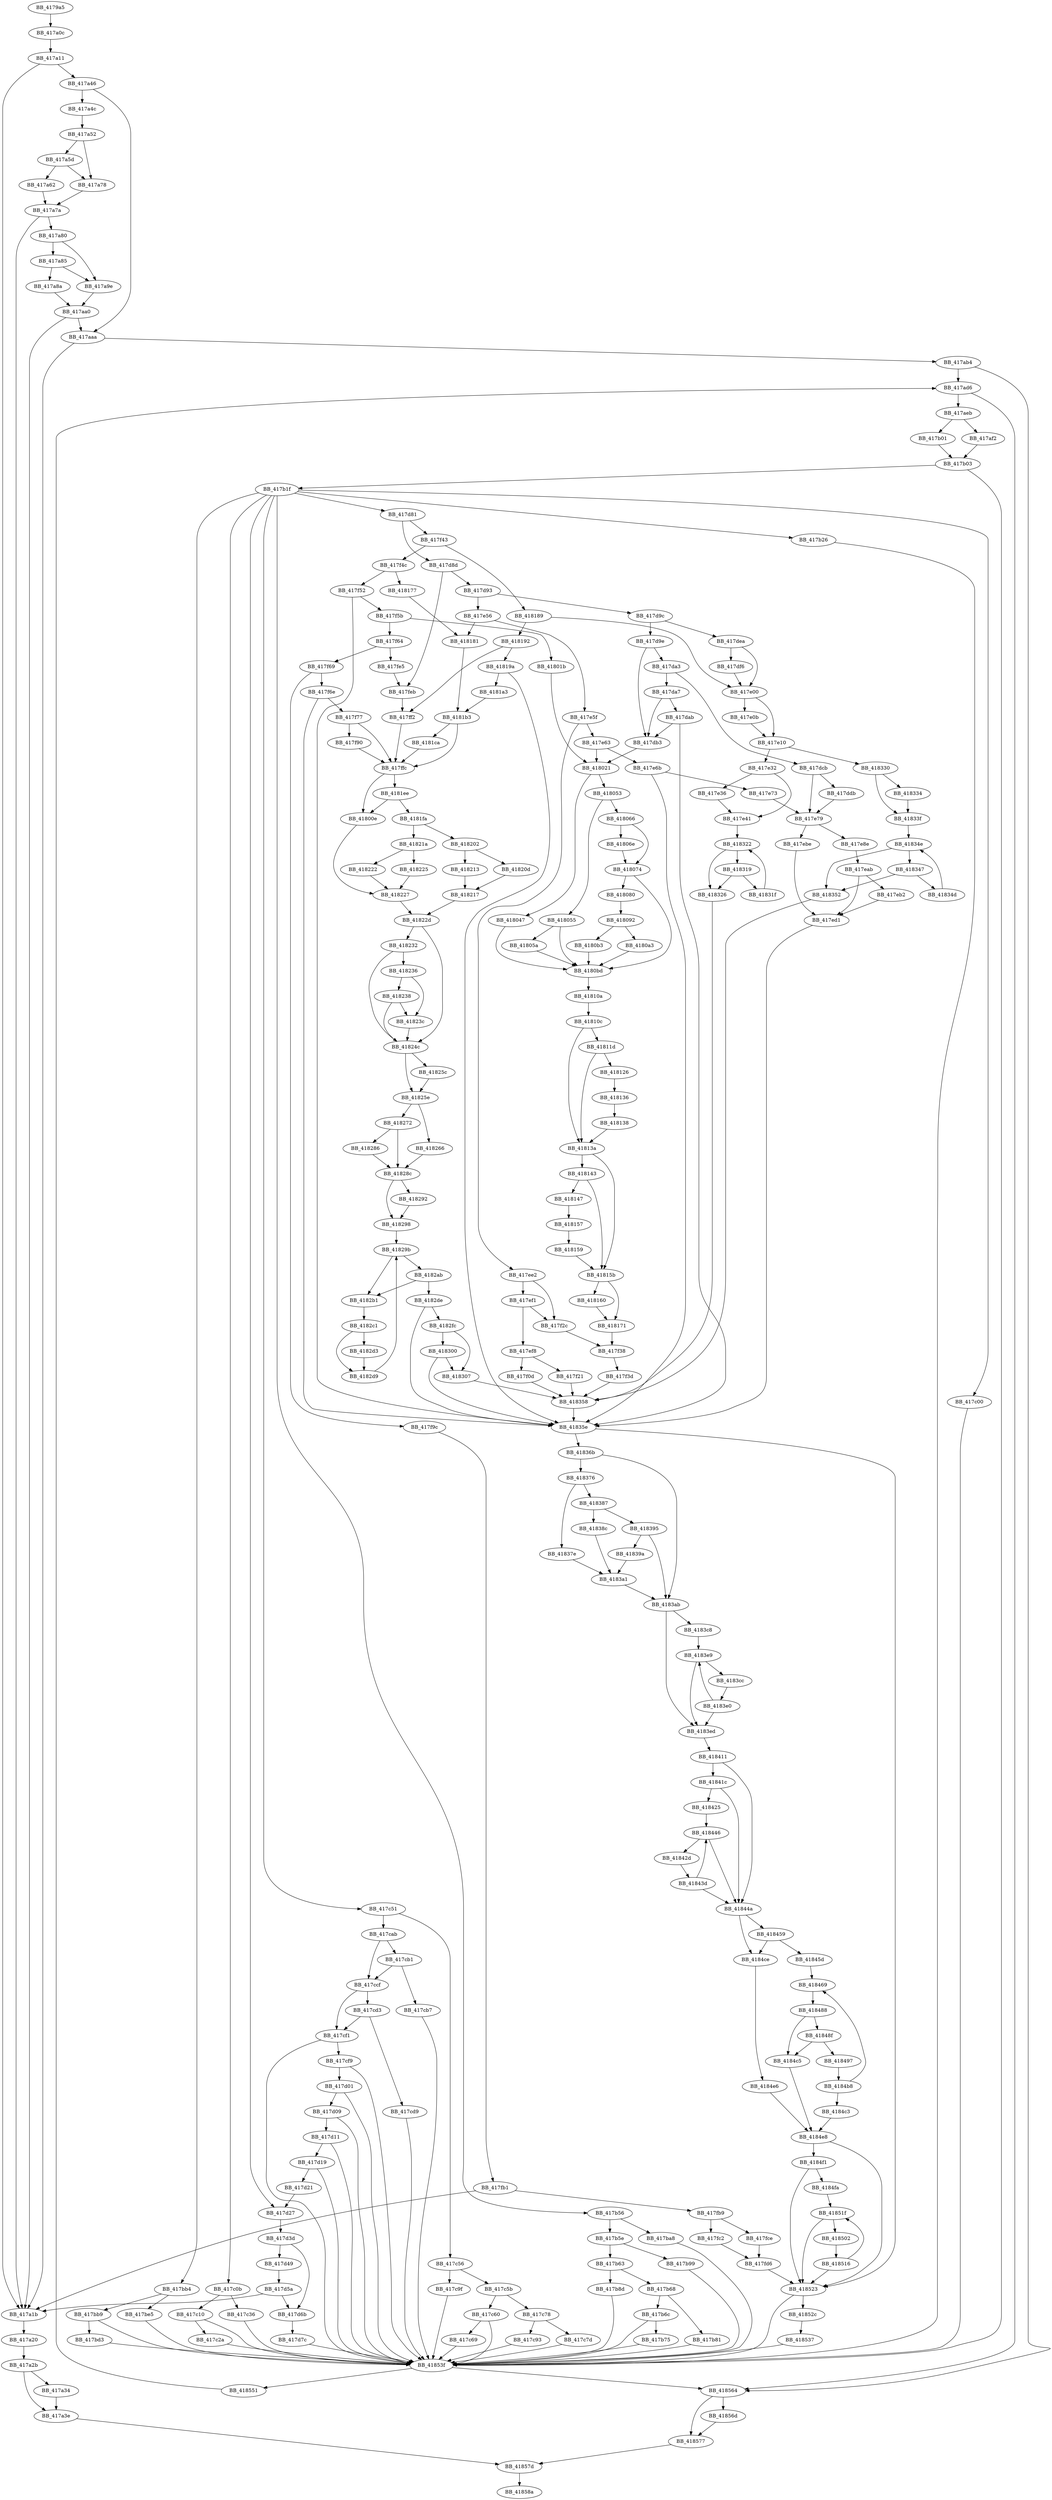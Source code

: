 DiGraph __output_l{
BB_4179a5->BB_417a0c
BB_417a0c->BB_417a11
BB_417a11->BB_417a1b
BB_417a11->BB_417a46
BB_417a1b->BB_417a20
BB_417a20->BB_417a2b
BB_417a2b->BB_417a34
BB_417a2b->BB_417a3e
BB_417a34->BB_417a3e
BB_417a3e->BB_41857d
BB_417a46->BB_417a4c
BB_417a46->BB_417aaa
BB_417a4c->BB_417a52
BB_417a52->BB_417a5d
BB_417a52->BB_417a78
BB_417a5d->BB_417a62
BB_417a5d->BB_417a78
BB_417a62->BB_417a7a
BB_417a78->BB_417a7a
BB_417a7a->BB_417a1b
BB_417a7a->BB_417a80
BB_417a80->BB_417a85
BB_417a80->BB_417a9e
BB_417a85->BB_417a8a
BB_417a85->BB_417a9e
BB_417a8a->BB_417aa0
BB_417a9e->BB_417aa0
BB_417aa0->BB_417a1b
BB_417aa0->BB_417aaa
BB_417aaa->BB_417a1b
BB_417aaa->BB_417ab4
BB_417ab4->BB_417ad6
BB_417ab4->BB_418564
BB_417ad6->BB_417aeb
BB_417ad6->BB_418564
BB_417aeb->BB_417af2
BB_417aeb->BB_417b01
BB_417af2->BB_417b03
BB_417b01->BB_417b03
BB_417b03->BB_417b1f
BB_417b03->BB_41853f
BB_417b1f->BB_417b26
BB_417b1f->BB_417b56
BB_417b1f->BB_417bb4
BB_417b1f->BB_417c00
BB_417b1f->BB_417c0b
BB_417b1f->BB_417c51
BB_417b1f->BB_417d27
BB_417b1f->BB_417d81
BB_417b26->BB_41853f
BB_417b56->BB_417b5e
BB_417b56->BB_417ba8
BB_417b5e->BB_417b63
BB_417b5e->BB_417b99
BB_417b63->BB_417b68
BB_417b63->BB_417b8d
BB_417b68->BB_417b6c
BB_417b68->BB_417b81
BB_417b6c->BB_417b75
BB_417b6c->BB_41853f
BB_417b75->BB_41853f
BB_417b81->BB_41853f
BB_417b8d->BB_41853f
BB_417b99->BB_41853f
BB_417ba8->BB_41853f
BB_417bb4->BB_417bb9
BB_417bb4->BB_417be5
BB_417bb9->BB_417bd3
BB_417bb9->BB_41853f
BB_417bd3->BB_41853f
BB_417be5->BB_41853f
BB_417c00->BB_41853f
BB_417c0b->BB_417c10
BB_417c0b->BB_417c36
BB_417c10->BB_417c2a
BB_417c10->BB_41853f
BB_417c2a->BB_41853f
BB_417c36->BB_41853f
BB_417c51->BB_417c56
BB_417c51->BB_417cab
BB_417c56->BB_417c5b
BB_417c56->BB_417c9f
BB_417c5b->BB_417c60
BB_417c5b->BB_417c78
BB_417c60->BB_417c69
BB_417c60->BB_41853f
BB_417c69->BB_41853f
BB_417c78->BB_417c7d
BB_417c78->BB_417c93
BB_417c7d->BB_41853f
BB_417c93->BB_41853f
BB_417c9f->BB_41853f
BB_417cab->BB_417cb1
BB_417cab->BB_417ccf
BB_417cb1->BB_417cb7
BB_417cb1->BB_417ccf
BB_417cb7->BB_41853f
BB_417ccf->BB_417cd3
BB_417ccf->BB_417cf1
BB_417cd3->BB_417cd9
BB_417cd3->BB_417cf1
BB_417cd9->BB_41853f
BB_417cf1->BB_417cf9
BB_417cf1->BB_41853f
BB_417cf9->BB_417d01
BB_417cf9->BB_41853f
BB_417d01->BB_417d09
BB_417d01->BB_41853f
BB_417d09->BB_417d11
BB_417d09->BB_41853f
BB_417d11->BB_417d19
BB_417d11->BB_41853f
BB_417d19->BB_417d21
BB_417d19->BB_41853f
BB_417d21->BB_417d27
BB_417d27->BB_417d3d
BB_417d3d->BB_417d49
BB_417d3d->BB_417d6b
BB_417d49->BB_417d5a
BB_417d5a->BB_417a1b
BB_417d5a->BB_417d6b
BB_417d6b->BB_417d7c
BB_417d7c->BB_41853f
BB_417d81->BB_417d8d
BB_417d81->BB_417f43
BB_417d8d->BB_417d93
BB_417d8d->BB_417feb
BB_417d93->BB_417d9c
BB_417d93->BB_417e56
BB_417d9c->BB_417d9e
BB_417d9c->BB_417dea
BB_417d9e->BB_417da3
BB_417d9e->BB_417db3
BB_417da3->BB_417da7
BB_417da3->BB_417dcb
BB_417da7->BB_417dab
BB_417da7->BB_417db3
BB_417dab->BB_417db3
BB_417dab->BB_41835e
BB_417db3->BB_418021
BB_417dcb->BB_417ddb
BB_417dcb->BB_417e79
BB_417ddb->BB_417e79
BB_417dea->BB_417df6
BB_417dea->BB_417e00
BB_417df6->BB_417e00
BB_417e00->BB_417e0b
BB_417e00->BB_417e10
BB_417e0b->BB_417e10
BB_417e10->BB_417e32
BB_417e10->BB_418330
BB_417e32->BB_417e36
BB_417e32->BB_417e41
BB_417e36->BB_417e41
BB_417e41->BB_418322
BB_417e56->BB_417e5f
BB_417e56->BB_418181
BB_417e5f->BB_417e63
BB_417e5f->BB_417ee2
BB_417e63->BB_417e6b
BB_417e63->BB_418021
BB_417e6b->BB_417e73
BB_417e6b->BB_41835e
BB_417e73->BB_417e79
BB_417e79->BB_417e8e
BB_417e79->BB_417ebe
BB_417e8e->BB_417eab
BB_417eab->BB_417eb2
BB_417eab->BB_417ed1
BB_417eb2->BB_417ed1
BB_417ebe->BB_417ed1
BB_417ed1->BB_41835e
BB_417ee2->BB_417ef1
BB_417ee2->BB_417f2c
BB_417ef1->BB_417ef8
BB_417ef1->BB_417f2c
BB_417ef8->BB_417f0d
BB_417ef8->BB_417f21
BB_417f0d->BB_418358
BB_417f21->BB_418358
BB_417f2c->BB_417f38
BB_417f38->BB_417f3d
BB_417f3d->BB_418358
BB_417f43->BB_417f4c
BB_417f43->BB_418189
BB_417f4c->BB_417f52
BB_417f4c->BB_418177
BB_417f52->BB_417f5b
BB_417f52->BB_41835e
BB_417f5b->BB_417f64
BB_417f5b->BB_41801b
BB_417f64->BB_417f69
BB_417f64->BB_417fe5
BB_417f69->BB_417f6e
BB_417f69->BB_417f9c
BB_417f6e->BB_417f77
BB_417f6e->BB_41835e
BB_417f77->BB_417f90
BB_417f77->BB_417ffc
BB_417f90->BB_417ffc
BB_417f9c->BB_417fb1
BB_417fb1->BB_417a1b
BB_417fb1->BB_417fb9
BB_417fb9->BB_417fc2
BB_417fb9->BB_417fce
BB_417fc2->BB_417fd6
BB_417fce->BB_417fd6
BB_417fd6->BB_418523
BB_417fe5->BB_417feb
BB_417feb->BB_417ff2
BB_417ff2->BB_417ffc
BB_417ffc->BB_41800e
BB_417ffc->BB_4181ee
BB_41800e->BB_418227
BB_41801b->BB_418021
BB_418021->BB_418047
BB_418021->BB_418053
BB_418047->BB_4180bd
BB_418053->BB_418055
BB_418053->BB_418066
BB_418055->BB_41805a
BB_418055->BB_4180bd
BB_41805a->BB_4180bd
BB_418066->BB_41806e
BB_418066->BB_418074
BB_41806e->BB_418074
BB_418074->BB_418080
BB_418074->BB_4180bd
BB_418080->BB_418092
BB_418092->BB_4180a3
BB_418092->BB_4180b3
BB_4180a3->BB_4180bd
BB_4180b3->BB_4180bd
BB_4180bd->BB_41810a
BB_41810a->BB_41810c
BB_41810c->BB_41811d
BB_41810c->BB_41813a
BB_41811d->BB_418126
BB_41811d->BB_41813a
BB_418126->BB_418136
BB_418136->BB_418138
BB_418138->BB_41813a
BB_41813a->BB_418143
BB_41813a->BB_41815b
BB_418143->BB_418147
BB_418143->BB_41815b
BB_418147->BB_418157
BB_418157->BB_418159
BB_418159->BB_41815b
BB_41815b->BB_418160
BB_41815b->BB_418171
BB_418160->BB_418171
BB_418171->BB_417f38
BB_418177->BB_418181
BB_418181->BB_4181b3
BB_418189->BB_417e00
BB_418189->BB_418192
BB_418192->BB_417ff2
BB_418192->BB_41819a
BB_41819a->BB_4181a3
BB_41819a->BB_41835e
BB_4181a3->BB_4181b3
BB_4181b3->BB_417ffc
BB_4181b3->BB_4181ca
BB_4181ca->BB_417ffc
BB_4181ee->BB_41800e
BB_4181ee->BB_4181fa
BB_4181fa->BB_418202
BB_4181fa->BB_41821a
BB_418202->BB_41820d
BB_418202->BB_418213
BB_41820d->BB_418217
BB_418213->BB_418217
BB_418217->BB_41822d
BB_41821a->BB_418222
BB_41821a->BB_418225
BB_418222->BB_418227
BB_418225->BB_418227
BB_418227->BB_41822d
BB_41822d->BB_418232
BB_41822d->BB_41824c
BB_418232->BB_418236
BB_418232->BB_41824c
BB_418236->BB_418238
BB_418236->BB_41823c
BB_418238->BB_41823c
BB_418238->BB_41824c
BB_41823c->BB_41824c
BB_41824c->BB_41825c
BB_41824c->BB_41825e
BB_41825c->BB_41825e
BB_41825e->BB_418266
BB_41825e->BB_418272
BB_418266->BB_41828c
BB_418272->BB_418286
BB_418272->BB_41828c
BB_418286->BB_41828c
BB_41828c->BB_418292
BB_41828c->BB_418298
BB_418292->BB_418298
BB_418298->BB_41829b
BB_41829b->BB_4182ab
BB_41829b->BB_4182b1
BB_4182ab->BB_4182b1
BB_4182ab->BB_4182de
BB_4182b1->BB_4182c1
BB_4182c1->BB_4182d3
BB_4182c1->BB_4182d9
BB_4182d3->BB_4182d9
BB_4182d9->BB_41829b
BB_4182de->BB_4182fc
BB_4182de->BB_41835e
BB_4182fc->BB_418300
BB_4182fc->BB_418307
BB_418300->BB_418307
BB_418300->BB_41835e
BB_418307->BB_418358
BB_418319->BB_41831f
BB_418319->BB_418326
BB_41831f->BB_418322
BB_418322->BB_418319
BB_418322->BB_418326
BB_418326->BB_418358
BB_418330->BB_418334
BB_418330->BB_41833f
BB_418334->BB_41833f
BB_41833f->BB_41834e
BB_418347->BB_41834d
BB_418347->BB_418352
BB_41834d->BB_41834e
BB_41834e->BB_418347
BB_41834e->BB_418352
BB_418352->BB_418358
BB_418358->BB_41835e
BB_41835e->BB_41836b
BB_41835e->BB_418523
BB_41836b->BB_418376
BB_41836b->BB_4183ab
BB_418376->BB_41837e
BB_418376->BB_418387
BB_41837e->BB_4183a1
BB_418387->BB_41838c
BB_418387->BB_418395
BB_41838c->BB_4183a1
BB_418395->BB_41839a
BB_418395->BB_4183ab
BB_41839a->BB_4183a1
BB_4183a1->BB_4183ab
BB_4183ab->BB_4183c8
BB_4183ab->BB_4183ed
BB_4183c8->BB_4183e9
BB_4183cc->BB_4183e0
BB_4183e0->BB_4183e9
BB_4183e0->BB_4183ed
BB_4183e9->BB_4183cc
BB_4183e9->BB_4183ed
BB_4183ed->BB_418411
BB_418411->BB_41841c
BB_418411->BB_41844a
BB_41841c->BB_418425
BB_41841c->BB_41844a
BB_418425->BB_418446
BB_41842d->BB_41843d
BB_41843d->BB_418446
BB_41843d->BB_41844a
BB_418446->BB_41842d
BB_418446->BB_41844a
BB_41844a->BB_418459
BB_41844a->BB_4184ce
BB_418459->BB_41845d
BB_418459->BB_4184ce
BB_41845d->BB_418469
BB_418469->BB_418488
BB_418488->BB_41848f
BB_418488->BB_4184c5
BB_41848f->BB_418497
BB_41848f->BB_4184c5
BB_418497->BB_4184b8
BB_4184b8->BB_418469
BB_4184b8->BB_4184c3
BB_4184c3->BB_4184e8
BB_4184c5->BB_4184e8
BB_4184ce->BB_4184e6
BB_4184e6->BB_4184e8
BB_4184e8->BB_4184f1
BB_4184e8->BB_418523
BB_4184f1->BB_4184fa
BB_4184f1->BB_418523
BB_4184fa->BB_41851f
BB_418502->BB_418516
BB_418516->BB_41851f
BB_418516->BB_418523
BB_41851f->BB_418502
BB_41851f->BB_418523
BB_418523->BB_41852c
BB_418523->BB_41853f
BB_41852c->BB_418537
BB_418537->BB_41853f
BB_41853f->BB_418551
BB_41853f->BB_418564
BB_418551->BB_417ad6
BB_418564->BB_41856d
BB_418564->BB_418577
BB_41856d->BB_418577
BB_418577->BB_41857d
BB_41857d->BB_41858a
}
